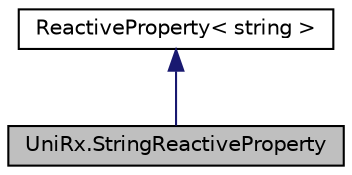 digraph "UniRx.StringReactiveProperty"
{
 // LATEX_PDF_SIZE
  edge [fontname="Helvetica",fontsize="10",labelfontname="Helvetica",labelfontsize="10"];
  node [fontname="Helvetica",fontsize="10",shape=record];
  Node1 [label="UniRx.StringReactiveProperty",height=0.2,width=0.4,color="black", fillcolor="grey75", style="filled", fontcolor="black",tooltip="Inspectable ReactiveProperty."];
  Node2 -> Node1 [dir="back",color="midnightblue",fontsize="10",style="solid",fontname="Helvetica"];
  Node2 [label="ReactiveProperty\< string \>",height=0.2,width=0.4,color="black", fillcolor="white", style="filled",URL="$class_uni_rx_1_1_reactive_property.html",tooltip=" "];
}
